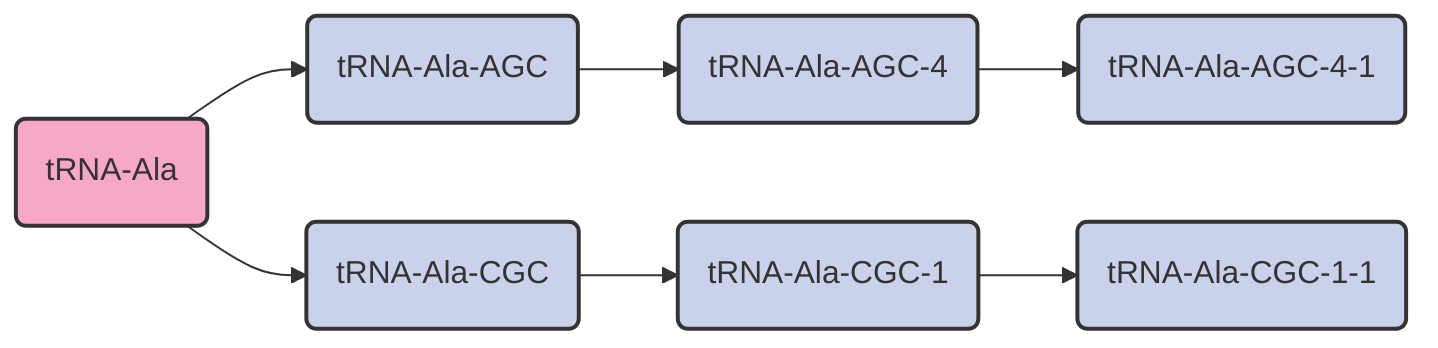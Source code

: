 graph LR

  b(tRNA-Ala)-->c(tRNA-Ala-AGC)
  c-->d(tRNA-Ala-AGC-4)
  d-->e(tRNA-Ala-AGC-4-1)

  b-->f(tRNA-Ala-CGC)
  f-->g(tRNA-Ala-CGC-1)
  g-->h(tRNA-Ala-CGC-1-1)

  style b fill:#f7a8c8,stroke:#333,stroke-width:2px;
  style c fill:#cad1eb,stroke:#333,stroke-width:2px;
  style d fill:#cad1eb,stroke:#333,stroke-width:2px;
  style f fill:#cad1eb,stroke:#333,stroke-width:2px;
  style e fill:#cad1eb,stroke:#333,stroke-width:2px;
  style g fill:#cad1eb,stroke:#333,stroke-width:2px;
  style h fill:#cad1eb,stroke:#333,stroke-width:2px;
